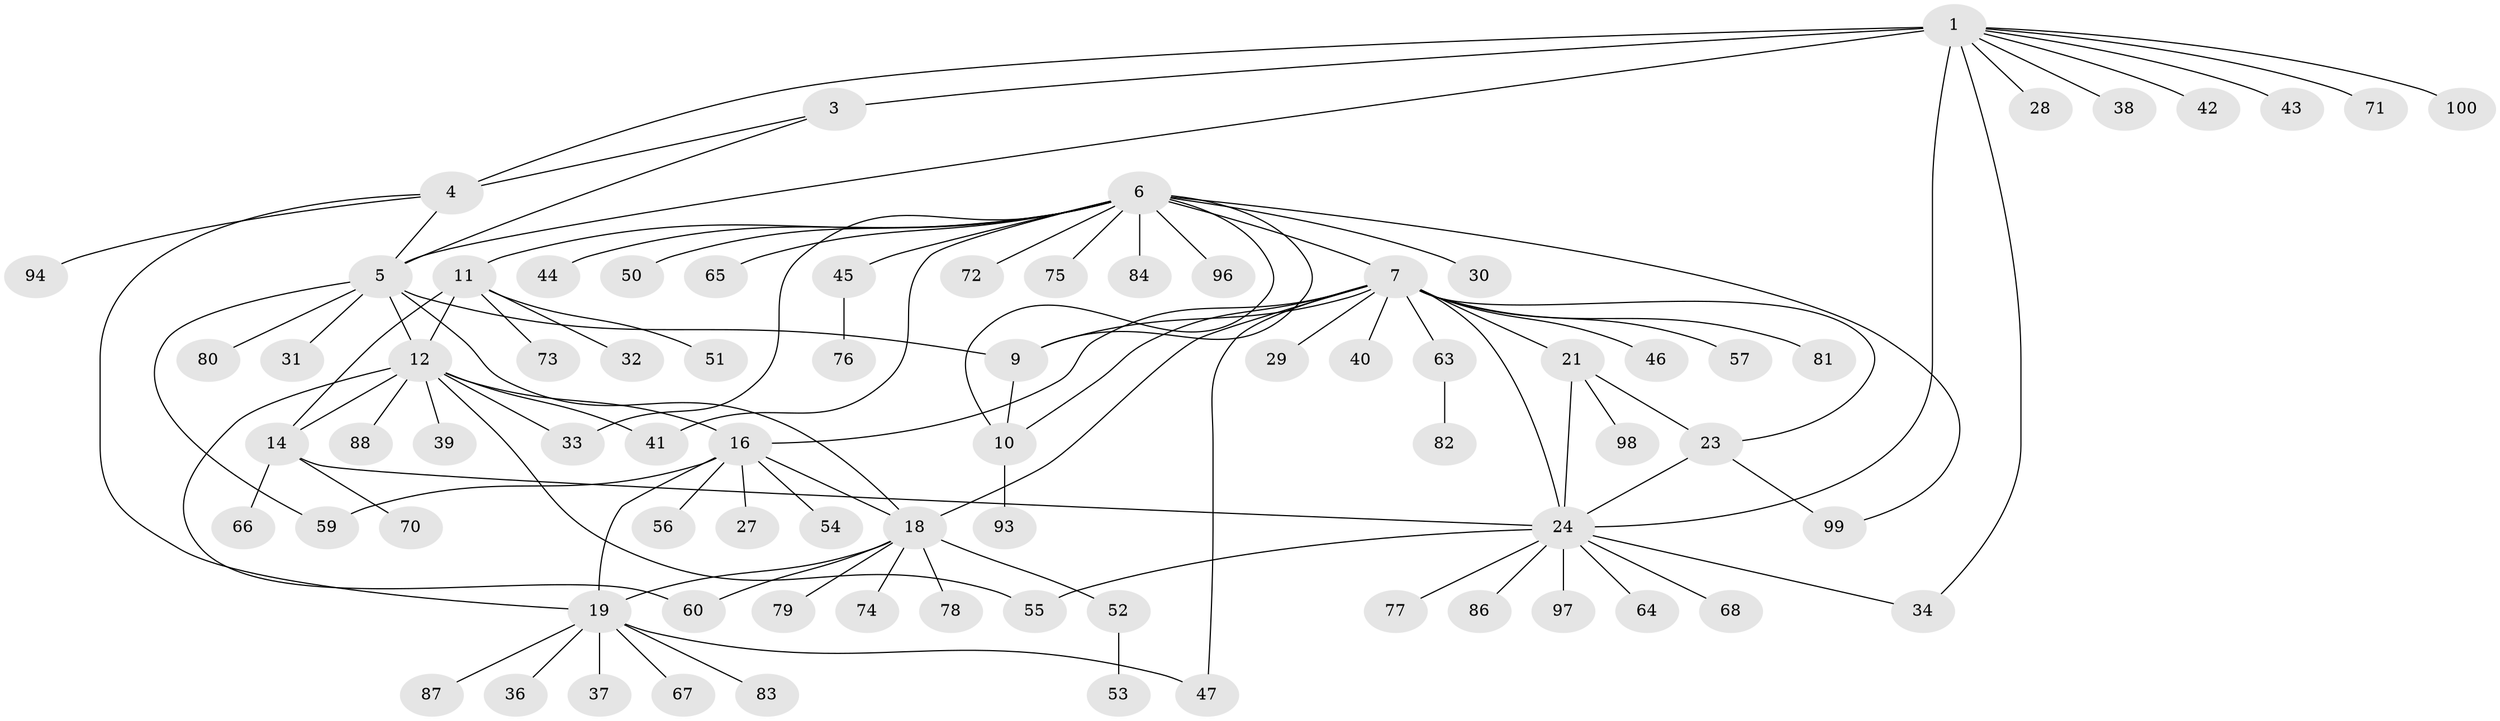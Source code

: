 // Generated by graph-tools (version 1.1) at 2025/52/02/27/25 19:52:20]
// undirected, 78 vertices, 103 edges
graph export_dot {
graph [start="1"]
  node [color=gray90,style=filled];
  1 [super="+2"];
  3 [super="+48"];
  4 [super="+58"];
  5 [super="+69"];
  6 [super="+8"];
  7 [super="+22"];
  9 [super="+62"];
  10 [super="+85"];
  11 [super="+15"];
  12 [super="+13"];
  14 [super="+61"];
  16 [super="+17"];
  18 [super="+26"];
  19 [super="+20"];
  21 [super="+91"];
  23 [super="+35"];
  24 [super="+25"];
  27;
  28;
  29;
  30;
  31 [super="+89"];
  32;
  33;
  34 [super="+49"];
  36;
  37;
  38;
  39;
  40;
  41;
  42;
  43;
  44;
  45;
  46;
  47;
  50;
  51;
  52;
  53;
  54;
  55;
  56;
  57;
  59;
  60;
  63;
  64;
  65;
  66;
  67 [super="+92"];
  68;
  70;
  71;
  72;
  73;
  74;
  75;
  76;
  77;
  78 [super="+90"];
  79;
  80;
  81;
  82;
  83;
  84;
  86;
  87;
  88;
  93 [super="+95"];
  94;
  96;
  97;
  98;
  99;
  100;
  1 -- 3 [weight=2];
  1 -- 4 [weight=2];
  1 -- 5 [weight=2];
  1 -- 100;
  1 -- 34;
  1 -- 38;
  1 -- 71;
  1 -- 42;
  1 -- 43;
  1 -- 24;
  1 -- 28;
  3 -- 4;
  3 -- 5;
  4 -- 5;
  4 -- 94;
  4 -- 19;
  5 -- 9;
  5 -- 12;
  5 -- 31;
  5 -- 59;
  5 -- 80;
  5 -- 18;
  6 -- 7 [weight=2];
  6 -- 9 [weight=2];
  6 -- 10 [weight=2];
  6 -- 30;
  6 -- 33;
  6 -- 41;
  6 -- 44;
  6 -- 50;
  6 -- 65;
  6 -- 75;
  6 -- 84;
  6 -- 99;
  6 -- 96;
  6 -- 72;
  6 -- 45;
  6 -- 11;
  7 -- 9;
  7 -- 10;
  7 -- 18;
  7 -- 29;
  7 -- 40;
  7 -- 46;
  7 -- 47;
  7 -- 63;
  7 -- 16;
  7 -- 81;
  7 -- 23;
  7 -- 21;
  7 -- 24 [weight=2];
  7 -- 57;
  9 -- 10;
  10 -- 93;
  11 -- 12 [weight=4];
  11 -- 14 [weight=2];
  11 -- 32;
  11 -- 51;
  11 -- 73;
  12 -- 14 [weight=2];
  12 -- 33;
  12 -- 39;
  12 -- 41;
  12 -- 88;
  12 -- 60;
  12 -- 55;
  12 -- 16;
  14 -- 24;
  14 -- 66;
  14 -- 70;
  16 -- 18 [weight=2];
  16 -- 19 [weight=4];
  16 -- 56;
  16 -- 54;
  16 -- 27;
  16 -- 59;
  18 -- 19 [weight=2];
  18 -- 52;
  18 -- 60;
  18 -- 74;
  18 -- 78;
  18 -- 79;
  19 -- 36;
  19 -- 37;
  19 -- 67;
  19 -- 83;
  19 -- 87;
  19 -- 47;
  21 -- 23;
  21 -- 24 [weight=2];
  21 -- 98;
  23 -- 24 [weight=2];
  23 -- 99;
  24 -- 34;
  24 -- 55;
  24 -- 86;
  24 -- 64;
  24 -- 97;
  24 -- 68;
  24 -- 77;
  45 -- 76;
  52 -- 53;
  63 -- 82;
}
